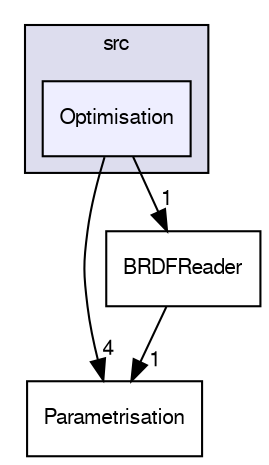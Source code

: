 digraph "Optimisation" {
  compound=true
  node [ fontsize="10", fontname="FreeSans"];
  edge [ labelfontsize="10", labelfontname="FreeSans"];
  subgraph clusterdir_5e89fe66524bd877de99e4bb07661e26 {
    graph [ bgcolor="#ddddee", pencolor="black", label="src" fontname="FreeSans", fontsize="10", URL="dir_5e89fe66524bd877de99e4bb07661e26.html"]
  dir_14b1bd7493e69cb52e0f610a7e38e44e [shape=box, label="Optimisation", style="filled", fillcolor="#eeeeff", pencolor="black", URL="dir_14b1bd7493e69cb52e0f610a7e38e44e.html"];
  }
  dir_999454234ede5981bc76c28bebd84574 [shape=box label="Parametrisation" URL="dir_999454234ede5981bc76c28bebd84574.html"];
  dir_e91d28bcaf0317c98f75133c4b1fed0b [shape=box label="BRDFReader" URL="dir_e91d28bcaf0317c98f75133c4b1fed0b.html"];
  dir_14b1bd7493e69cb52e0f610a7e38e44e->dir_999454234ede5981bc76c28bebd84574 [headlabel="4", labeldistance=1.5 headhref="dir_000008_000010.html"];
  dir_14b1bd7493e69cb52e0f610a7e38e44e->dir_e91d28bcaf0317c98f75133c4b1fed0b [headlabel="1", labeldistance=1.5 headhref="dir_000008_000009.html"];
  dir_e91d28bcaf0317c98f75133c4b1fed0b->dir_999454234ede5981bc76c28bebd84574 [headlabel="1", labeldistance=1.5 headhref="dir_000009_000010.html"];
}
